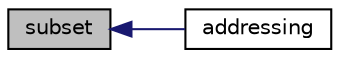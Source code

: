 digraph "subset"
{
  bgcolor="transparent";
  edge [fontname="Helvetica",fontsize="10",labelfontname="Helvetica",labelfontsize="10"];
  node [fontname="Helvetica",fontsize="10",shape=record];
  rankdir="LR";
  Node2235 [label="subset",height=0.2,width=0.4,color="black", fillcolor="grey75", style="filled", fontcolor="black"];
  Node2235 -> Node2236 [dir="back",color="midnightblue",fontsize="10",style="solid",fontname="Helvetica"];
  Node2236 [label="addressing",height=0.2,width=0.4,color="black",URL="$a26593.html#a0bf8bcecc8279e0a63064911f18a6103"];
}
